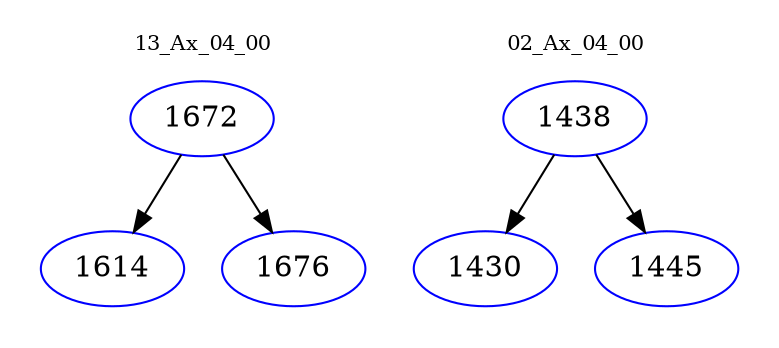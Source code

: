 digraph{
subgraph cluster_0 {
color = white
label = "13_Ax_04_00";
fontsize=10;
T0_1672 [label="1672", color="blue"]
T0_1672 -> T0_1614 [color="black"]
T0_1614 [label="1614", color="blue"]
T0_1672 -> T0_1676 [color="black"]
T0_1676 [label="1676", color="blue"]
}
subgraph cluster_1 {
color = white
label = "02_Ax_04_00";
fontsize=10;
T1_1438 [label="1438", color="blue"]
T1_1438 -> T1_1430 [color="black"]
T1_1430 [label="1430", color="blue"]
T1_1438 -> T1_1445 [color="black"]
T1_1445 [label="1445", color="blue"]
}
}
